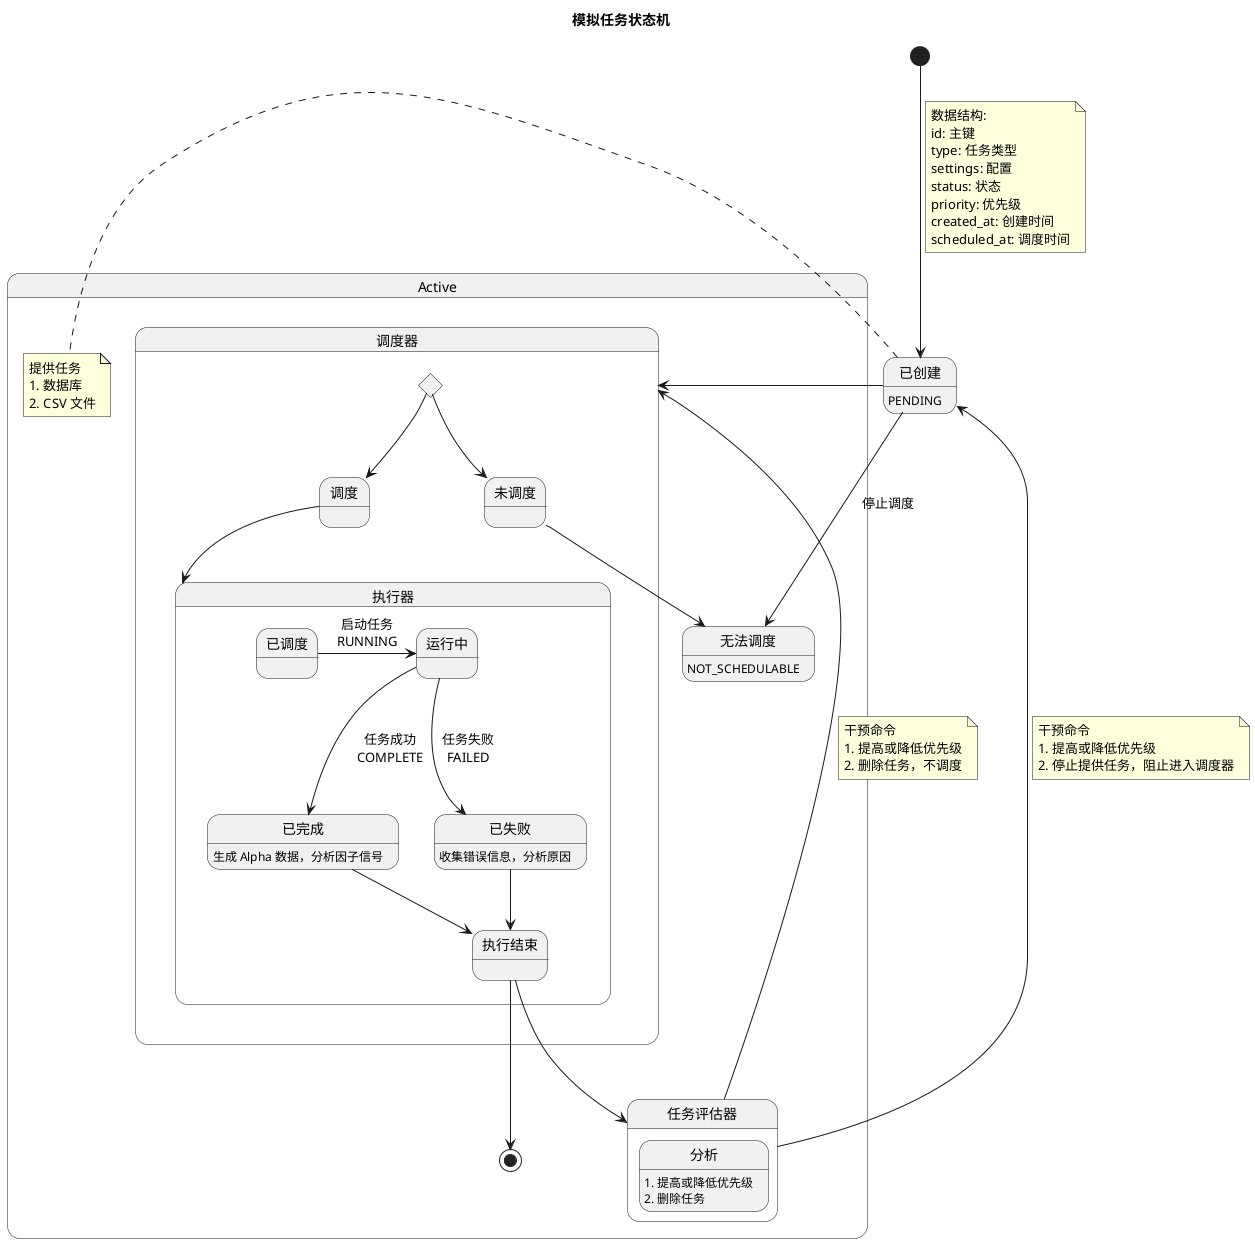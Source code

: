 @startuml SimulationTaskStateMachine
title 模拟任务状态机

[*] --> 已创建
note on link
    数据结构:
    id: 主键
    type: 任务类型
    settings: 配置
    status: 状态
    priority: 优先级
    created_at: 创建时间
    scheduled_at: 调度时间
end note

state Active {

    state 已创建 : PENDING
    state 无法调度 : NOT_SCHEDULABLE

    已创建 --> 无法调度 : 停止调度
    已创建 --> 调度器
    note right of 已创建
        提供任务
        1. 数据库
        2. CSV 文件
    end note

    state 调度器 {
        state 未调度
        state 调度
        state scheduler <<choice>>
        scheduler --> 未调度
        scheduler --> 调度
        调度 --> 执行器
        未调度 --> 无法调度
    }


    state 任务评估器 {
        任务评估器 --> 已创建
        note on link
            干预命令
            1. 提高或降低优先级
            2. 停止提供任务，阻止进入调度器
        end note

        任务评估器 --> 调度器
        note on link
            干预命令
            1. 提高或降低优先级
            2. 删除任务，不调度
        end note

        分析: 1. 提高或降低优先级
        分析: 2. 删除任务
    }

    state 执行器 {
        state 执行结束

        已调度 -right-> 运行中 : 启动任务\nRUNNING
        运行中 --> 已完成 : 任务成功\nCOMPLETE
        运行中 --> 已失败 : 任务失败\nFAILED
        已完成 --> 执行结束
        已完成: 生成 Alpha 数据，分析因子信号
        已失败 --> 执行结束
        已失败: 收集错误信息，分析原因
        执行结束 --> 任务评估器
    }

    执行结束 --> [*]
    ' 执行结束 --> 反馈信息 : 反馈任务结果

}



@enduml
